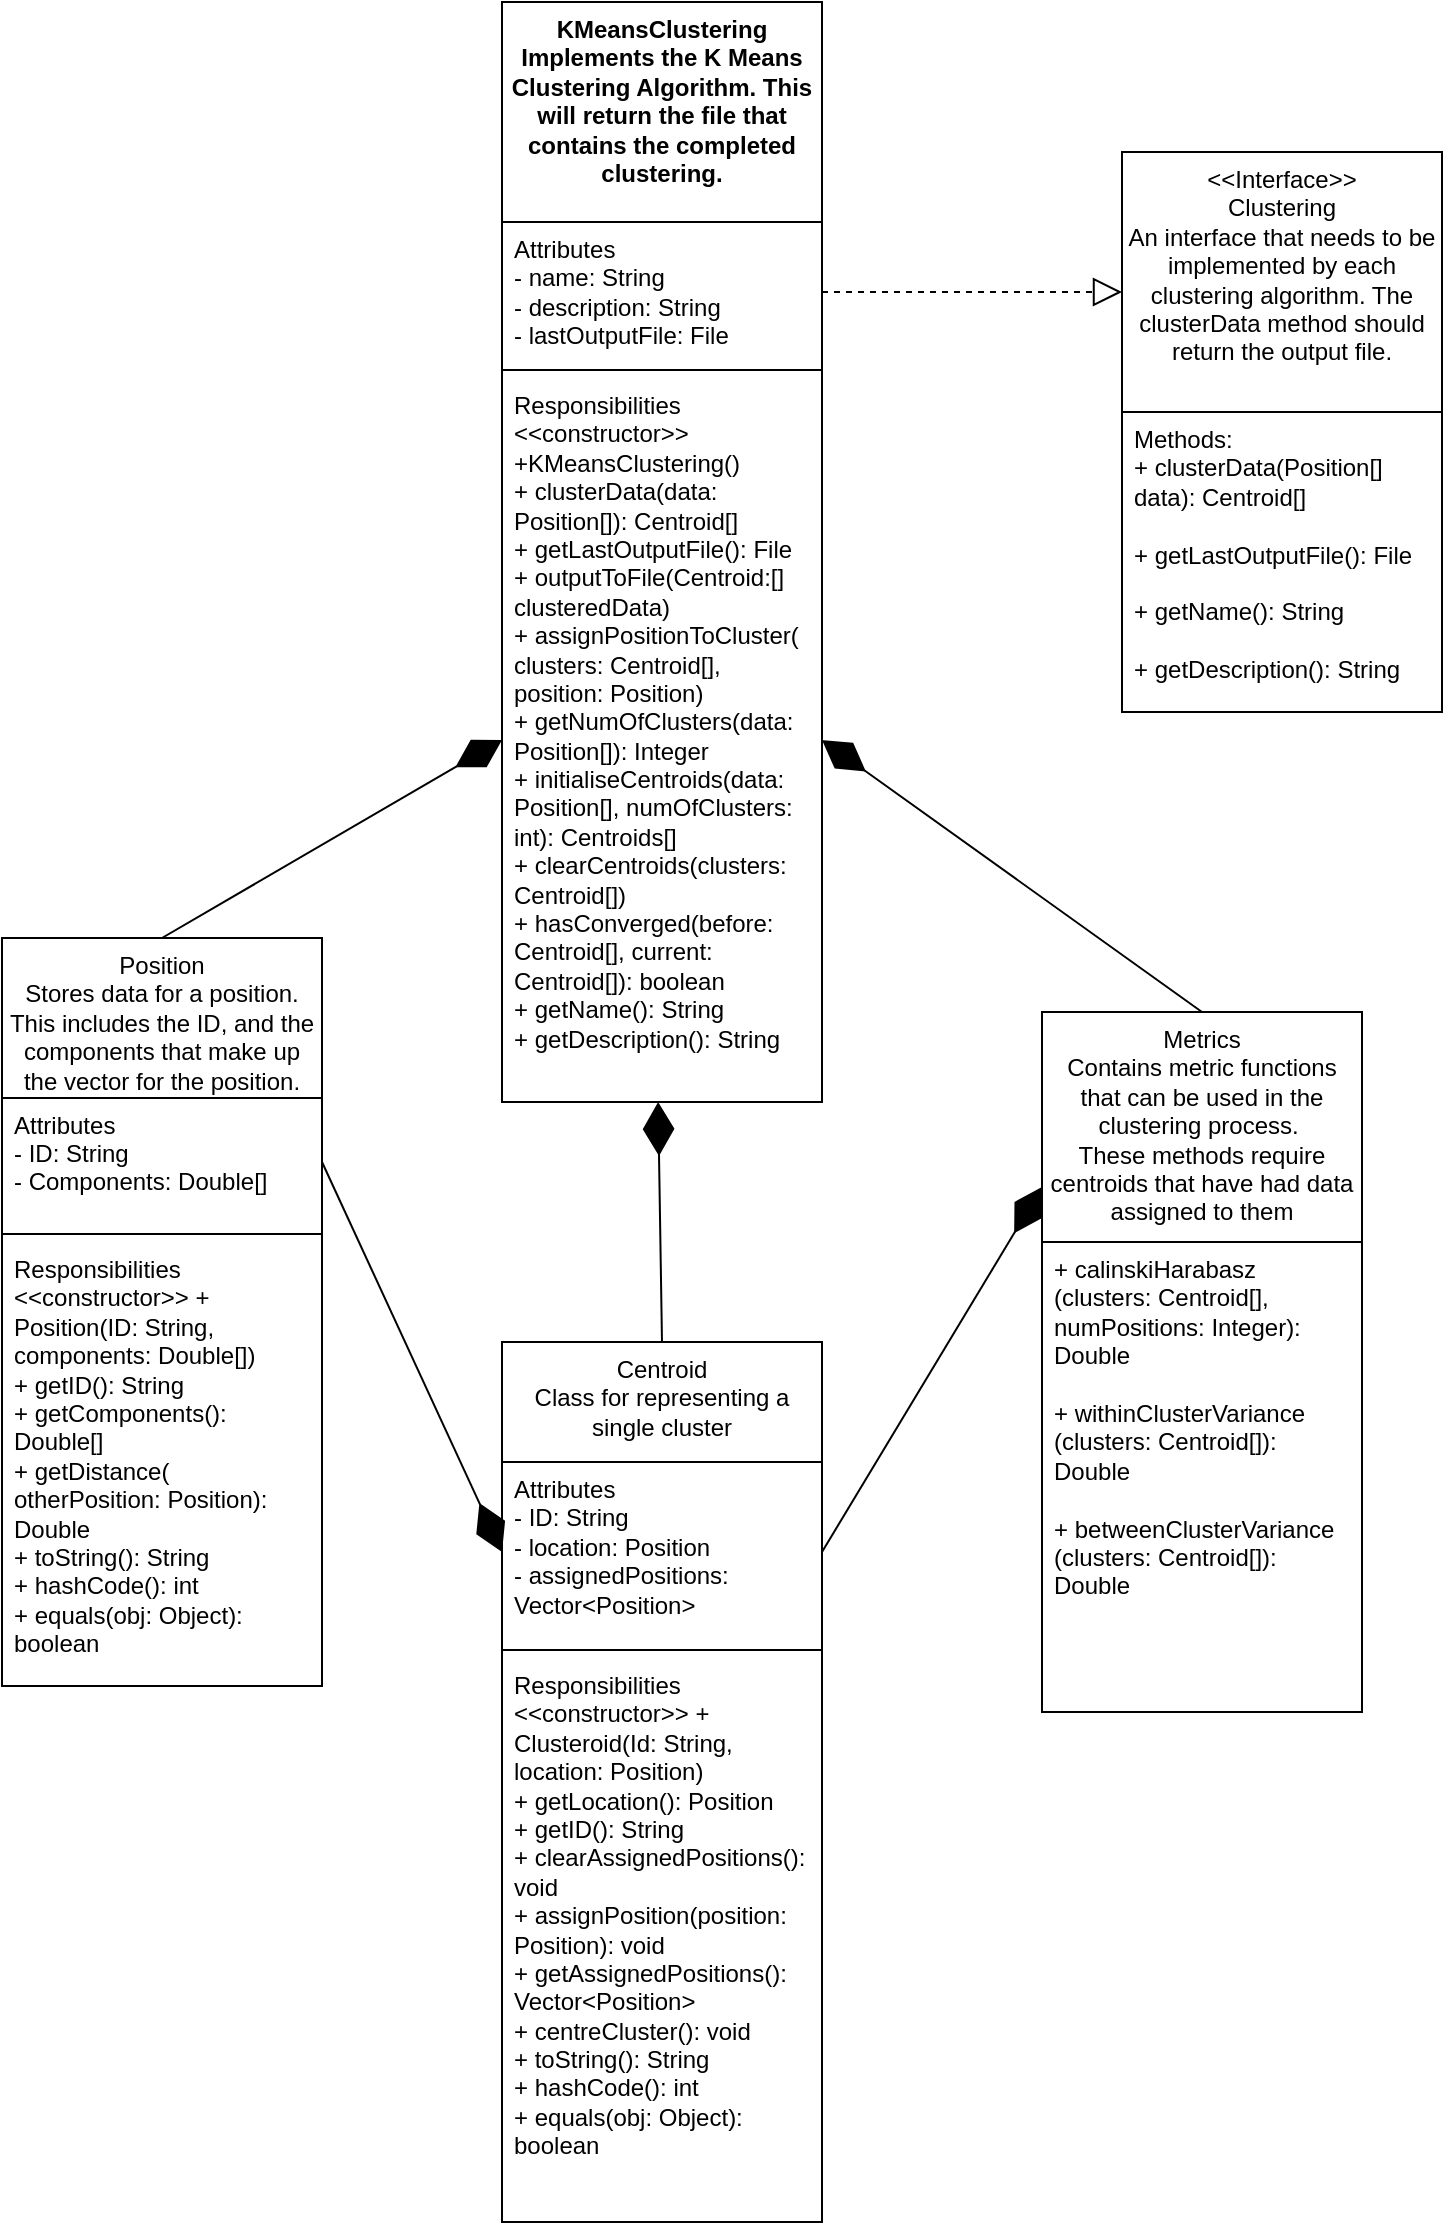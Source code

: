 <mxfile version="13.9.9" type="device"><diagram id="C5RBs43oDa-KdzZeNtuy" name="Page-1"><mxGraphModel dx="1106" dy="782" grid="1" gridSize="10" guides="1" tooltips="1" connect="1" arrows="1" fold="1" page="1" pageScale="1" pageWidth="827" pageHeight="1169" math="0" shadow="0"><root><mxCell id="WIyWlLk6GJQsqaUBKTNV-0"/><mxCell id="WIyWlLk6GJQsqaUBKTNV-1" parent="WIyWlLk6GJQsqaUBKTNV-0"/><mxCell id="IRKmWkOB3k26f_UwQ9ZZ-0" value="" style="endArrow=diamondThin;endFill=1;endSize=24;html=1;strokeColor=#000000;exitX=0.5;exitY=0;exitDx=0;exitDy=0;entryX=0;entryY=0.5;entryDx=0;entryDy=0;" parent="WIyWlLk6GJQsqaUBKTNV-1" source="C6zJv2DPadrJ_jX4gj4s-0" target="IRKmWkOB3k26f_UwQ9ZZ-5" edge="1"><mxGeometry width="160" relative="1" as="geometry"><mxPoint x="440" y="440" as="sourcePoint"/><mxPoint x="360" y="300" as="targetPoint"/></mxGeometry></mxCell><mxCell id="IRKmWkOB3k26f_UwQ9ZZ-6" value="" style="endArrow=block;dashed=1;endFill=0;endSize=12;html=1;strokeColor=#000000;entryX=0;entryY=0.25;entryDx=0;entryDy=0;exitX=1;exitY=0.5;exitDx=0;exitDy=0;" parent="WIyWlLk6GJQsqaUBKTNV-1" source="j5GkgwbDZ2L_h1NESqFo-0" target="C6zJv2DPadrJ_jX4gj4s-4" edge="1"><mxGeometry width="160" relative="1" as="geometry"><mxPoint x="330" y="400" as="sourcePoint"/><mxPoint x="490" y="400" as="targetPoint"/></mxGeometry></mxCell><mxCell id="JM1IDKeI7SYwbv66T88U-4" value="" style="endArrow=diamondThin;endFill=1;endSize=24;html=1;strokeColor=#000000;exitX=1;exitY=0.5;exitDx=0;exitDy=0;entryX=0;entryY=0.5;entryDx=0;entryDy=0;" parent="WIyWlLk6GJQsqaUBKTNV-1" source="C6zJv2DPadrJ_jX4gj4s-1" target="JM1IDKeI7SYwbv66T88U-1" edge="1"><mxGeometry width="160" relative="1" as="geometry"><mxPoint x="470" y="595" as="sourcePoint"/><mxPoint x="330" y="360" as="targetPoint"/></mxGeometry></mxCell><mxCell id="IRKmWkOB3k26f_UwQ9ZZ-2" value="KMeansClustering&lt;br&gt;Implements the K Means Clustering Algorithm. This will return the file that contains the completed clustering." style="swimlane;fontStyle=1;align=center;verticalAlign=top;childLayout=stackLayout;horizontal=1;startSize=110;horizontalStack=0;resizeParent=1;resizeParentMax=0;resizeLast=0;collapsible=1;marginBottom=0;whiteSpace=wrap;labelBorderColor=none;html=1;" parent="WIyWlLk6GJQsqaUBKTNV-1" vertex="1"><mxGeometry x="310" y="10" width="160" height="550" as="geometry"/></mxCell><mxCell id="j5GkgwbDZ2L_h1NESqFo-0" value="Attributes&#10;- name: String&#10;- description: String&#10;- lastOutputFile: File" style="text;align=left;verticalAlign=top;spacingLeft=4;spacingRight=4;overflow=hidden;rotatable=0;points=[[0,0.5],[1,0.5]];portConstraint=eastwest;rounded=0;shadow=0;html=0;fontStyle=0;whiteSpace=wrap;" parent="IRKmWkOB3k26f_UwQ9ZZ-2" vertex="1"><mxGeometry y="110" width="160" height="70" as="geometry"/></mxCell><mxCell id="IRKmWkOB3k26f_UwQ9ZZ-4" value="" style="line;strokeWidth=1;fillColor=none;align=left;verticalAlign=middle;spacingTop=-1;spacingLeft=3;spacingRight=3;rotatable=0;labelPosition=right;points=[];portConstraint=eastwest;" parent="IRKmWkOB3k26f_UwQ9ZZ-2" vertex="1"><mxGeometry y="180" width="160" height="8" as="geometry"/></mxCell><mxCell id="IRKmWkOB3k26f_UwQ9ZZ-5" value="Responsibilities&#10;&lt;&lt;constructor&gt;&gt; +KMeansClustering()&#10;+ clusterData(data: Position[]): Centroid[]&#10;+ getLastOutputFile(): File&#10;+ outputToFile(Centroid:[] clusteredData)&#10;+ assignPositionToCluster( clusters: Centroid[], position: Position)&#10;+ getNumOfClusters(data: Position[]): Integer&#10;+ initialiseCentroids(data: Position[], numOfClusters: int): Centroids[]&#10;+ clearCentroids(clusters: Centroid[])&#10;+ hasConverged(before: Centroid[], current: Centroid[]): boolean&#10;+ getName(): String&#10;+ getDescription(): String" style="text;strokeColor=none;fillColor=none;align=left;verticalAlign=top;spacingLeft=4;spacingRight=4;overflow=hidden;rotatable=0;points=[[0,0.5],[1,0.5]];portConstraint=eastwest;whiteSpace=wrap;" parent="IRKmWkOB3k26f_UwQ9ZZ-2" vertex="1"><mxGeometry y="188" width="160" height="362" as="geometry"/></mxCell><mxCell id="JM1IDKeI7SYwbv66T88U-5" value="" style="endArrow=diamondThin;endFill=1;endSize=24;html=1;strokeColor=#000000;exitX=0.5;exitY=0;exitDx=0;exitDy=0;entryX=0.488;entryY=1;entryDx=0;entryDy=0;entryPerimeter=0;" parent="WIyWlLk6GJQsqaUBKTNV-1" source="JM1IDKeI7SYwbv66T88U-0" target="IRKmWkOB3k26f_UwQ9ZZ-5" edge="1"><mxGeometry width="160" relative="1" as="geometry"><mxPoint x="200" y="335" as="sourcePoint"/><mxPoint x="90" y="230" as="targetPoint"/></mxGeometry></mxCell><mxCell id="C6zJv2DPadrJ_jX4gj4s-0" value="Position&#10;Stores data for a position. This includes the ID, and the components that make up the vector for the position." style="swimlane;fontStyle=0;align=center;verticalAlign=top;childLayout=stackLayout;horizontal=1;startSize=80;horizontalStack=0;resizeParent=1;resizeLast=0;collapsible=1;marginBottom=0;rounded=0;shadow=0;strokeWidth=1;whiteSpace=wrap;" parent="WIyWlLk6GJQsqaUBKTNV-1" vertex="1"><mxGeometry x="60" y="478" width="160" height="374" as="geometry"><mxRectangle x="130" y="380" width="160" height="26" as="alternateBounds"/></mxGeometry></mxCell><mxCell id="C6zJv2DPadrJ_jX4gj4s-1" value="Attributes&#10;- ID: String&#10;- Components: Double[]" style="text;align=left;verticalAlign=top;spacingLeft=4;spacingRight=4;overflow=hidden;rotatable=0;points=[[0,0.5],[1,0.5]];portConstraint=eastwest;rounded=0;shadow=0;html=0;fontStyle=0" parent="C6zJv2DPadrJ_jX4gj4s-0" vertex="1"><mxGeometry y="80" width="160" height="64" as="geometry"/></mxCell><mxCell id="C6zJv2DPadrJ_jX4gj4s-2" value="" style="line;html=1;strokeWidth=1;align=left;verticalAlign=middle;spacingTop=-1;spacingLeft=3;spacingRight=3;rotatable=0;labelPosition=right;points=[];portConstraint=eastwest;" parent="C6zJv2DPadrJ_jX4gj4s-0" vertex="1"><mxGeometry y="144" width="160" height="8" as="geometry"/></mxCell><mxCell id="C6zJv2DPadrJ_jX4gj4s-3" value="Responsibilities&#10;&lt;&lt;constructor&gt;&gt; + Position(ID: String, components: Double[])&#10;+ getID(): String&#10;+ getComponents(): Double[]&#10;+ getDistance( otherPosition: Position): Double&#10;+ toString(): String&#10;+ hashCode(): int&#10;+ equals(obj: Object): boolean" style="text;align=left;verticalAlign=top;spacingLeft=4;spacingRight=4;overflow=hidden;rotatable=0;points=[[0,0.5],[1,0.5]];portConstraint=eastwest;fontStyle=0;whiteSpace=wrap;" parent="C6zJv2DPadrJ_jX4gj4s-0" vertex="1"><mxGeometry y="152" width="160" height="222" as="geometry"/></mxCell><mxCell id="JM1IDKeI7SYwbv66T88U-0" value="Centroid&#10;Class for representing a single cluster" style="swimlane;fontStyle=0;align=center;verticalAlign=top;childLayout=stackLayout;horizontal=1;startSize=60;horizontalStack=0;resizeParent=1;resizeLast=0;collapsible=1;marginBottom=0;rounded=0;shadow=0;strokeWidth=1;whiteSpace=wrap;" parent="WIyWlLk6GJQsqaUBKTNV-1" vertex="1"><mxGeometry x="310" y="680" width="160" height="440" as="geometry"><mxRectangle x="130" y="380" width="160" height="26" as="alternateBounds"/></mxGeometry></mxCell><mxCell id="JM1IDKeI7SYwbv66T88U-1" value="Attributes&#10;- ID: String&#10;- location: Position&#10;- assignedPositions: Vector&lt;Position&gt;" style="text;align=left;verticalAlign=top;spacingLeft=4;spacingRight=4;overflow=hidden;rotatable=0;points=[[0,0.5],[1,0.5]];portConstraint=eastwest;rounded=0;shadow=0;html=0;fontStyle=0;whiteSpace=wrap;" parent="JM1IDKeI7SYwbv66T88U-0" vertex="1"><mxGeometry y="60" width="160" height="90" as="geometry"/></mxCell><mxCell id="JM1IDKeI7SYwbv66T88U-2" value="" style="line;html=1;strokeWidth=1;align=left;verticalAlign=middle;spacingTop=-1;spacingLeft=3;spacingRight=3;rotatable=0;labelPosition=right;points=[];portConstraint=eastwest;" parent="JM1IDKeI7SYwbv66T88U-0" vertex="1"><mxGeometry y="150" width="160" height="8" as="geometry"/></mxCell><mxCell id="JM1IDKeI7SYwbv66T88U-3" value="Responsibilities&#10;&lt;&lt;constructor&gt;&gt; + Clusteroid(Id: String, location: Position)&#10;+ getLocation(): Position&#10;+ getID(): String&#10;+ clearAssignedPositions(): void&#10;+ assignPosition(position: Position): void&#10;+ getAssignedPositions(): Vector&lt;Position&gt;&#10;+ centreCluster(): void&#10;+ toString(): String&#10;+ hashCode(): int&#10;+ equals(obj: Object): boolean" style="text;align=left;verticalAlign=top;spacingLeft=4;spacingRight=4;overflow=hidden;rotatable=0;points=[[0,0.5],[1,0.5]];portConstraint=eastwest;fontStyle=0;whiteSpace=wrap;" parent="JM1IDKeI7SYwbv66T88U-0" vertex="1"><mxGeometry y="158" width="160" height="282" as="geometry"/></mxCell><mxCell id="C6zJv2DPadrJ_jX4gj4s-4" value="&lt;&lt;Interface&gt;&gt;&#10;Clustering&#10;An interface that needs to be implemented by each clustering algorithm. The clusterData method should return the output file." style="swimlane;fontStyle=0;align=center;verticalAlign=top;childLayout=stackLayout;horizontal=1;startSize=130;horizontalStack=0;resizeParent=1;resizeLast=0;collapsible=1;marginBottom=0;rounded=0;shadow=0;strokeWidth=1;whiteSpace=wrap;" parent="WIyWlLk6GJQsqaUBKTNV-1" vertex="1"><mxGeometry x="620" y="85" width="160" height="280" as="geometry"><mxRectangle x="130" y="380" width="160" height="26" as="alternateBounds"/></mxGeometry></mxCell><mxCell id="C6zJv2DPadrJ_jX4gj4s-7" value="Methods:&#10;+ clusterData(Position[] data): Centroid[] &#10;&#10;+ getLastOutputFile(): File&#10;&#10;+ getName(): String &#10;&#10;+ getDescription(): String" style="text;align=left;verticalAlign=top;spacingLeft=4;spacingRight=4;overflow=hidden;rotatable=0;points=[[0,0.5],[1,0.5]];portConstraint=eastwest;fontStyle=0;whiteSpace=wrap;" parent="C6zJv2DPadrJ_jX4gj4s-4" vertex="1"><mxGeometry y="130" width="160" height="150" as="geometry"/></mxCell><mxCell id="fY5J3wyfi0zztSU3-0BH-0" value="Metrics&#10;Contains metric functions that can be used in the clustering process. &#10;These methods require centroids that have had data assigned to them" style="swimlane;fontStyle=0;align=center;verticalAlign=top;childLayout=stackLayout;horizontal=1;startSize=115;horizontalStack=0;resizeParent=1;resizeLast=0;collapsible=1;marginBottom=0;rounded=0;shadow=0;strokeWidth=1;whiteSpace=wrap;" parent="WIyWlLk6GJQsqaUBKTNV-1" vertex="1"><mxGeometry x="580" y="515" width="160" height="350" as="geometry"><mxRectangle x="130" y="380" width="160" height="26" as="alternateBounds"/></mxGeometry></mxCell><mxCell id="fY5J3wyfi0zztSU3-0BH-3" value="+ calinskiHarabasz (clusters: Centroid[], numPositions: Integer): Double&#10;&#10;+ withinClusterVariance (clusters: Centroid[]): Double&#10;&#10;+ betweenClusterVariance (clusters: Centroid[]): Double" style="text;align=left;verticalAlign=top;spacingLeft=4;spacingRight=4;overflow=hidden;rotatable=0;points=[[0,0.5],[1,0.5]];portConstraint=eastwest;fontStyle=0;whiteSpace=wrap;" parent="fY5J3wyfi0zztSU3-0BH-0" vertex="1"><mxGeometry y="115" width="160" height="235" as="geometry"/></mxCell><mxCell id="fY5J3wyfi0zztSU3-0BH-4" value="" style="endArrow=diamondThin;endFill=1;endSize=24;html=1;strokeColor=#000000;exitX=1;exitY=0.5;exitDx=0;exitDy=0;entryX=0;entryY=0.25;entryDx=0;entryDy=0;" parent="WIyWlLk6GJQsqaUBKTNV-1" source="JM1IDKeI7SYwbv66T88U-1" target="fY5J3wyfi0zztSU3-0BH-0" edge="1"><mxGeometry width="160" relative="1" as="geometry"><mxPoint x="460" y="480" as="sourcePoint"/><mxPoint x="540" y="563" as="targetPoint"/></mxGeometry></mxCell><mxCell id="fY5J3wyfi0zztSU3-0BH-5" value="" style="endArrow=diamondThin;endFill=1;endSize=24;html=1;strokeColor=#000000;exitX=0.5;exitY=0;exitDx=0;exitDy=0;entryX=1;entryY=0.5;entryDx=0;entryDy=0;" parent="WIyWlLk6GJQsqaUBKTNV-1" source="fY5J3wyfi0zztSU3-0BH-0" target="IRKmWkOB3k26f_UwQ9ZZ-5" edge="1"><mxGeometry width="160" relative="1" as="geometry"><mxPoint x="470" y="415.75" as="sourcePoint"/><mxPoint x="560" y="350" as="targetPoint"/></mxGeometry></mxCell></root></mxGraphModel></diagram></mxfile>